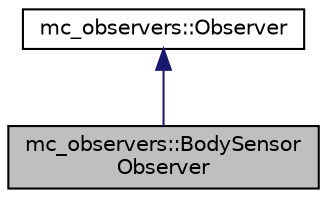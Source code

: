 digraph "mc_observers::BodySensorObserver"
{
 // INTERACTIVE_SVG=YES
 // LATEX_PDF_SIZE
  edge [fontname="Helvetica",fontsize="10",labelfontname="Helvetica",labelfontsize="10"];
  node [fontname="Helvetica",fontsize="10",shape=record];
  Node1 [label="mc_observers::BodySensor\lObserver",height=0.2,width=0.4,color="black", fillcolor="grey75", style="filled", fontcolor="black",tooltip=" "];
  Node2 -> Node1 [dir="back",color="midnightblue",fontsize="10",style="solid",fontname="Helvetica"];
  Node2 [label="mc_observers::Observer",height=0.2,width=0.4,color="black", fillcolor="white", style="filled",URL="$structmc__observers_1_1Observer.html",tooltip="State observation API."];
}
